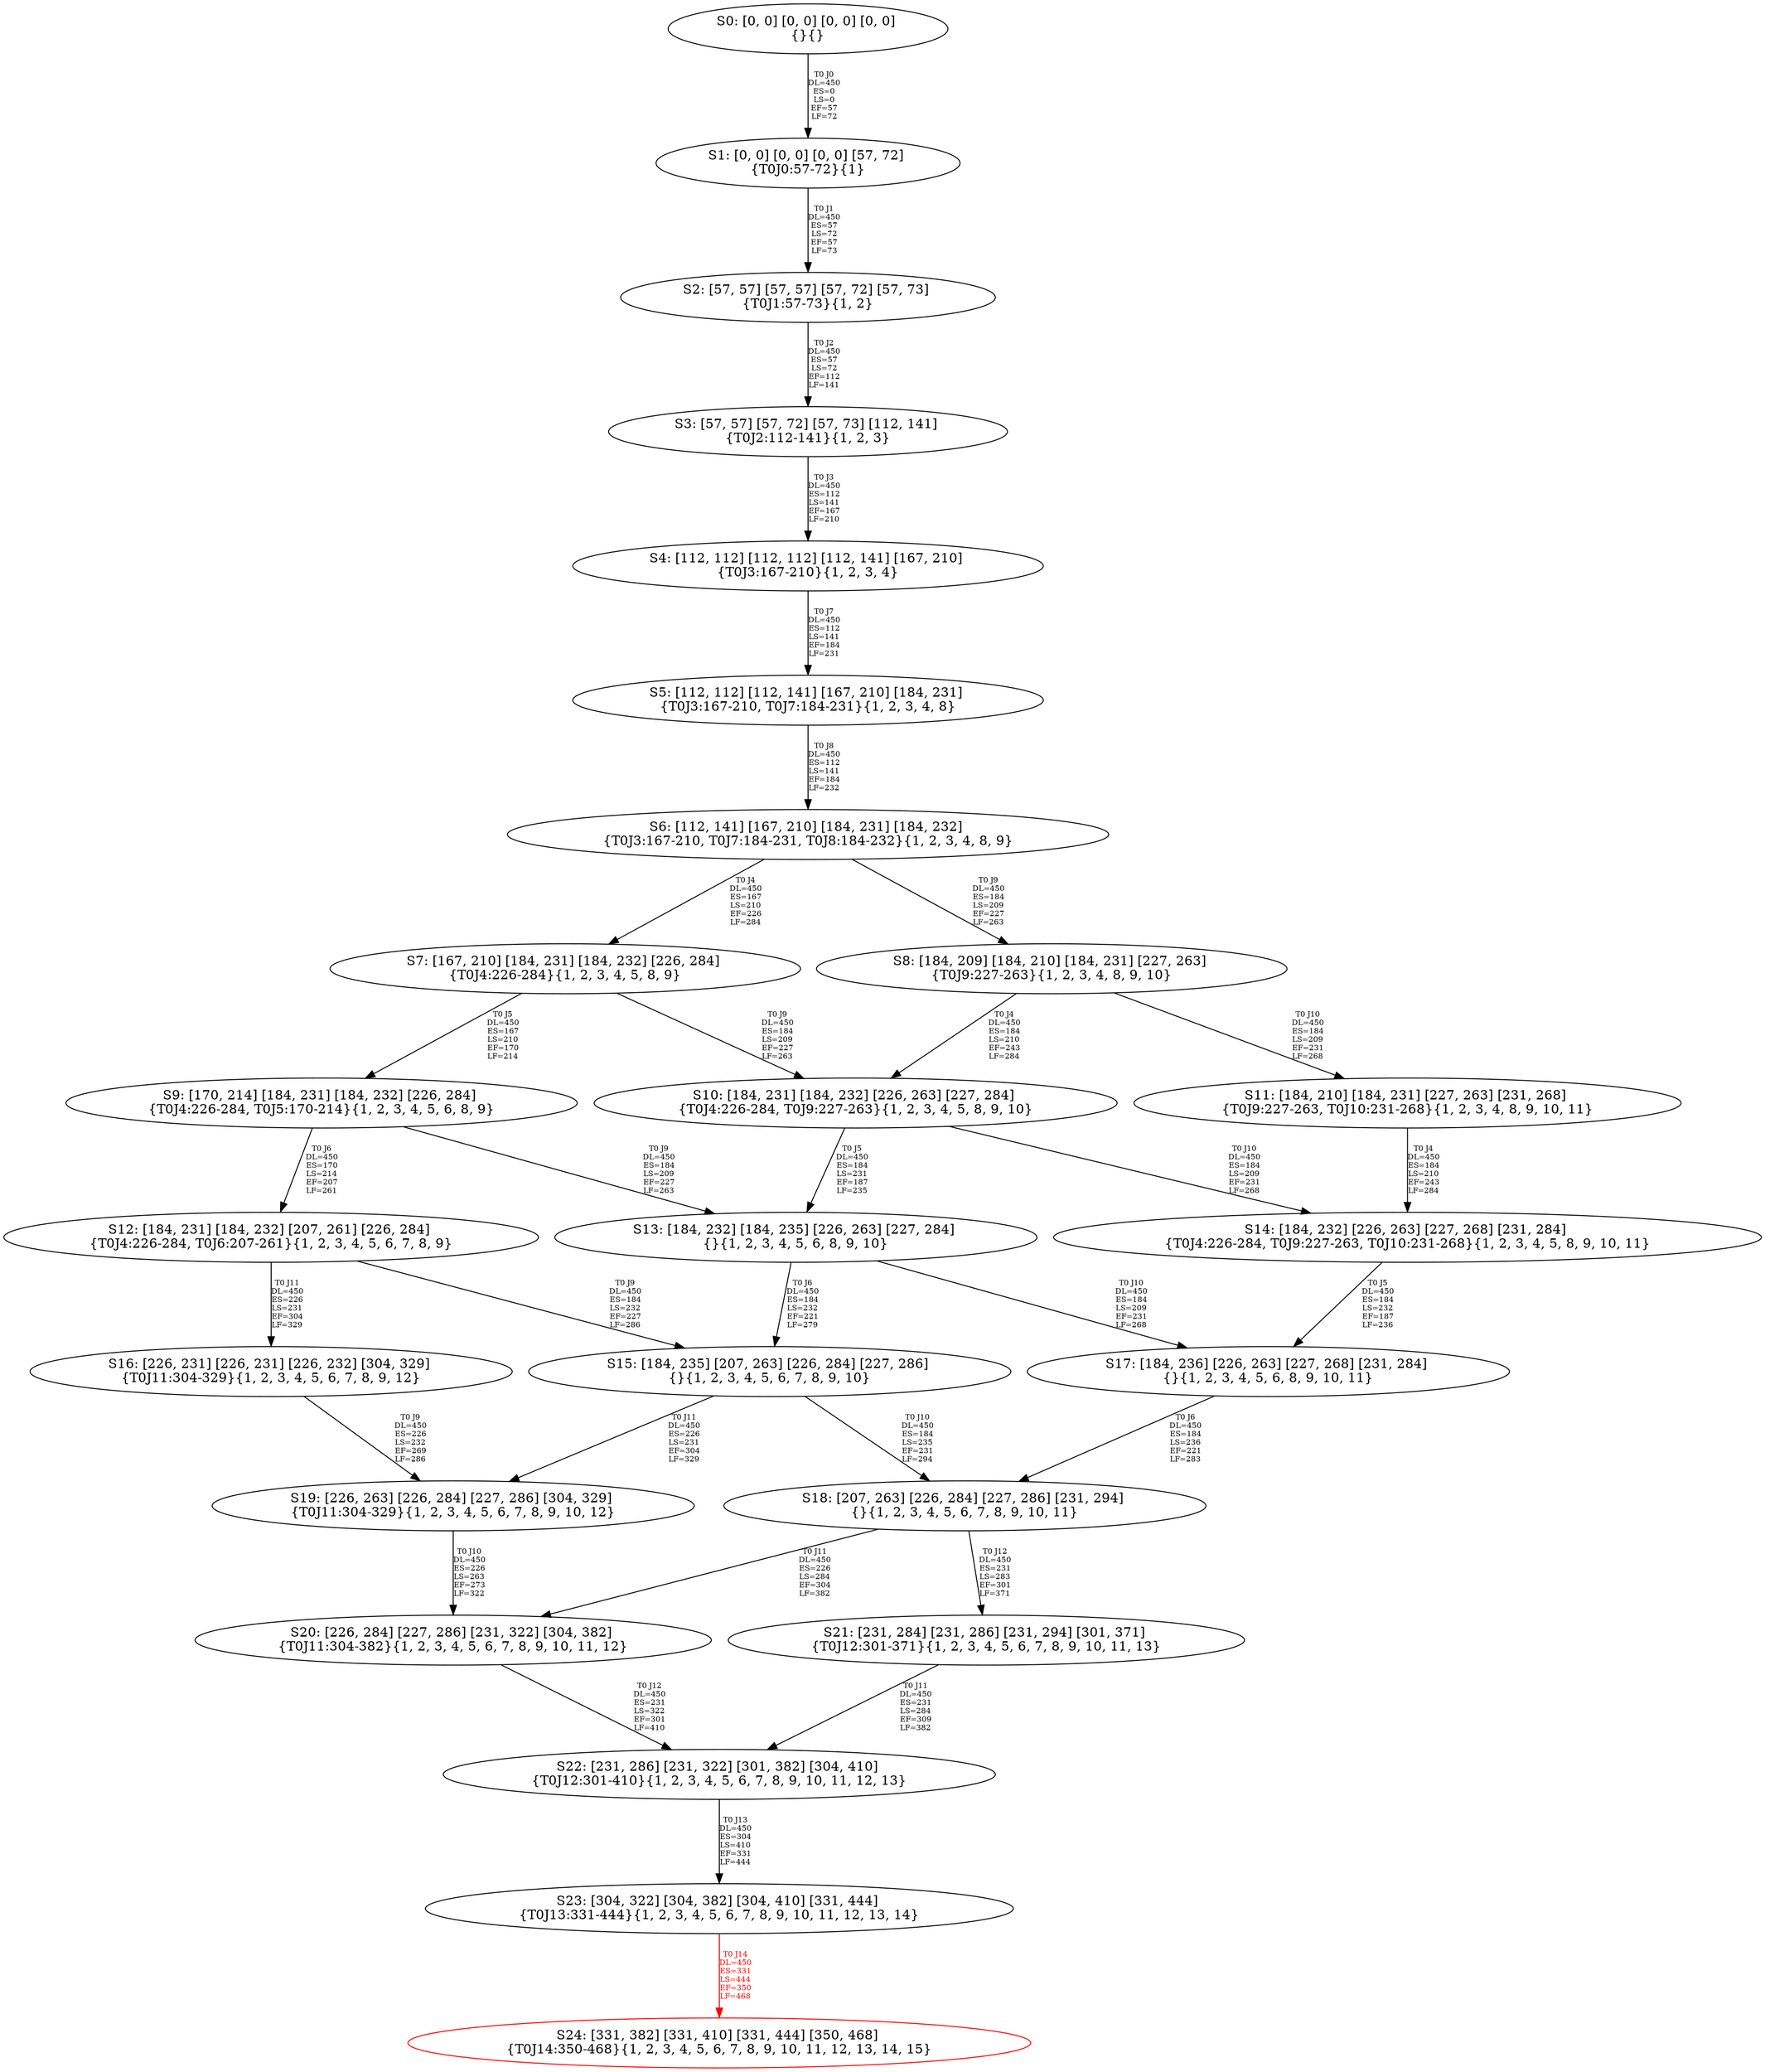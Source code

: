 digraph {
	S0[label="S0: [0, 0] [0, 0] [0, 0] [0, 0] \n{}{}"];
	S1[label="S1: [0, 0] [0, 0] [0, 0] [57, 72] \n{T0J0:57-72}{1}"];
	S2[label="S2: [57, 57] [57, 57] [57, 72] [57, 73] \n{T0J1:57-73}{1, 2}"];
	S3[label="S3: [57, 57] [57, 72] [57, 73] [112, 141] \n{T0J2:112-141}{1, 2, 3}"];
	S4[label="S4: [112, 112] [112, 112] [112, 141] [167, 210] \n{T0J3:167-210}{1, 2, 3, 4}"];
	S5[label="S5: [112, 112] [112, 141] [167, 210] [184, 231] \n{T0J3:167-210, T0J7:184-231}{1, 2, 3, 4, 8}"];
	S6[label="S6: [112, 141] [167, 210] [184, 231] [184, 232] \n{T0J3:167-210, T0J7:184-231, T0J8:184-232}{1, 2, 3, 4, 8, 9}"];
	S7[label="S7: [167, 210] [184, 231] [184, 232] [226, 284] \n{T0J4:226-284}{1, 2, 3, 4, 5, 8, 9}"];
	S8[label="S8: [184, 209] [184, 210] [184, 231] [227, 263] \n{T0J9:227-263}{1, 2, 3, 4, 8, 9, 10}"];
	S9[label="S9: [170, 214] [184, 231] [184, 232] [226, 284] \n{T0J4:226-284, T0J5:170-214}{1, 2, 3, 4, 5, 6, 8, 9}"];
	S10[label="S10: [184, 231] [184, 232] [226, 263] [227, 284] \n{T0J4:226-284, T0J9:227-263}{1, 2, 3, 4, 5, 8, 9, 10}"];
	S11[label="S11: [184, 210] [184, 231] [227, 263] [231, 268] \n{T0J9:227-263, T0J10:231-268}{1, 2, 3, 4, 8, 9, 10, 11}"];
	S12[label="S12: [184, 231] [184, 232] [207, 261] [226, 284] \n{T0J4:226-284, T0J6:207-261}{1, 2, 3, 4, 5, 6, 7, 8, 9}"];
	S13[label="S13: [184, 232] [184, 235] [226, 263] [227, 284] \n{}{1, 2, 3, 4, 5, 6, 8, 9, 10}"];
	S14[label="S14: [184, 232] [226, 263] [227, 268] [231, 284] \n{T0J4:226-284, T0J9:227-263, T0J10:231-268}{1, 2, 3, 4, 5, 8, 9, 10, 11}"];
	S15[label="S15: [184, 235] [207, 263] [226, 284] [227, 286] \n{}{1, 2, 3, 4, 5, 6, 7, 8, 9, 10}"];
	S16[label="S16: [226, 231] [226, 231] [226, 232] [304, 329] \n{T0J11:304-329}{1, 2, 3, 4, 5, 6, 7, 8, 9, 12}"];
	S17[label="S17: [184, 236] [226, 263] [227, 268] [231, 284] \n{}{1, 2, 3, 4, 5, 6, 8, 9, 10, 11}"];
	S18[label="S18: [207, 263] [226, 284] [227, 286] [231, 294] \n{}{1, 2, 3, 4, 5, 6, 7, 8, 9, 10, 11}"];
	S19[label="S19: [226, 263] [226, 284] [227, 286] [304, 329] \n{T0J11:304-329}{1, 2, 3, 4, 5, 6, 7, 8, 9, 10, 12}"];
	S20[label="S20: [226, 284] [227, 286] [231, 322] [304, 382] \n{T0J11:304-382}{1, 2, 3, 4, 5, 6, 7, 8, 9, 10, 11, 12}"];
	S21[label="S21: [231, 284] [231, 286] [231, 294] [301, 371] \n{T0J12:301-371}{1, 2, 3, 4, 5, 6, 7, 8, 9, 10, 11, 13}"];
	S22[label="S22: [231, 286] [231, 322] [301, 382] [304, 410] \n{T0J12:301-410}{1, 2, 3, 4, 5, 6, 7, 8, 9, 10, 11, 12, 13}"];
	S23[label="S23: [304, 322] [304, 382] [304, 410] [331, 444] \n{T0J13:331-444}{1, 2, 3, 4, 5, 6, 7, 8, 9, 10, 11, 12, 13, 14}"];
	S24[label="S24: [331, 382] [331, 410] [331, 444] [350, 468] \n{T0J14:350-468}{1, 2, 3, 4, 5, 6, 7, 8, 9, 10, 11, 12, 13, 14, 15}"];
	S0 -> S1[label="T0 J0\nDL=450\nES=0\nLS=0\nEF=57\nLF=72",fontsize=8];
	S1 -> S2[label="T0 J1\nDL=450\nES=57\nLS=72\nEF=57\nLF=73",fontsize=8];
	S2 -> S3[label="T0 J2\nDL=450\nES=57\nLS=72\nEF=112\nLF=141",fontsize=8];
	S3 -> S4[label="T0 J3\nDL=450\nES=112\nLS=141\nEF=167\nLF=210",fontsize=8];
	S4 -> S5[label="T0 J7\nDL=450\nES=112\nLS=141\nEF=184\nLF=231",fontsize=8];
	S5 -> S6[label="T0 J8\nDL=450\nES=112\nLS=141\nEF=184\nLF=232",fontsize=8];
	S6 -> S7[label="T0 J4\nDL=450\nES=167\nLS=210\nEF=226\nLF=284",fontsize=8];
	S6 -> S8[label="T0 J9\nDL=450\nES=184\nLS=209\nEF=227\nLF=263",fontsize=8];
	S7 -> S9[label="T0 J5\nDL=450\nES=167\nLS=210\nEF=170\nLF=214",fontsize=8];
	S7 -> S10[label="T0 J9\nDL=450\nES=184\nLS=209\nEF=227\nLF=263",fontsize=8];
	S8 -> S10[label="T0 J4\nDL=450\nES=184\nLS=210\nEF=243\nLF=284",fontsize=8];
	S8 -> S11[label="T0 J10\nDL=450\nES=184\nLS=209\nEF=231\nLF=268",fontsize=8];
	S9 -> S12[label="T0 J6\nDL=450\nES=170\nLS=214\nEF=207\nLF=261",fontsize=8];
	S9 -> S13[label="T0 J9\nDL=450\nES=184\nLS=209\nEF=227\nLF=263",fontsize=8];
	S10 -> S13[label="T0 J5\nDL=450\nES=184\nLS=231\nEF=187\nLF=235",fontsize=8];
	S10 -> S14[label="T0 J10\nDL=450\nES=184\nLS=209\nEF=231\nLF=268",fontsize=8];
	S11 -> S14[label="T0 J4\nDL=450\nES=184\nLS=210\nEF=243\nLF=284",fontsize=8];
	S12 -> S15[label="T0 J9\nDL=450\nES=184\nLS=232\nEF=227\nLF=286",fontsize=8];
	S12 -> S16[label="T0 J11\nDL=450\nES=226\nLS=231\nEF=304\nLF=329",fontsize=8];
	S13 -> S15[label="T0 J6\nDL=450\nES=184\nLS=232\nEF=221\nLF=279",fontsize=8];
	S13 -> S17[label="T0 J10\nDL=450\nES=184\nLS=209\nEF=231\nLF=268",fontsize=8];
	S14 -> S17[label="T0 J5\nDL=450\nES=184\nLS=232\nEF=187\nLF=236",fontsize=8];
	S15 -> S18[label="T0 J10\nDL=450\nES=184\nLS=235\nEF=231\nLF=294",fontsize=8];
	S15 -> S19[label="T0 J11\nDL=450\nES=226\nLS=231\nEF=304\nLF=329",fontsize=8];
	S16 -> S19[label="T0 J9\nDL=450\nES=226\nLS=232\nEF=269\nLF=286",fontsize=8];
	S17 -> S18[label="T0 J6\nDL=450\nES=184\nLS=236\nEF=221\nLF=283",fontsize=8];
	S18 -> S20[label="T0 J11\nDL=450\nES=226\nLS=284\nEF=304\nLF=382",fontsize=8];
	S18 -> S21[label="T0 J12\nDL=450\nES=231\nLS=283\nEF=301\nLF=371",fontsize=8];
	S19 -> S20[label="T0 J10\nDL=450\nES=226\nLS=263\nEF=273\nLF=322",fontsize=8];
	S20 -> S22[label="T0 J12\nDL=450\nES=231\nLS=322\nEF=301\nLF=410",fontsize=8];
	S21 -> S22[label="T0 J11\nDL=450\nES=231\nLS=284\nEF=309\nLF=382",fontsize=8];
	S22 -> S23[label="T0 J13\nDL=450\nES=304\nLS=410\nEF=331\nLF=444",fontsize=8];
	S23 -> S24[label="T0 J14\nDL=450\nES=331\nLS=444\nEF=350\nLF=468",color=Red,fontcolor=Red,fontsize=8];
S24[color=Red];
}
